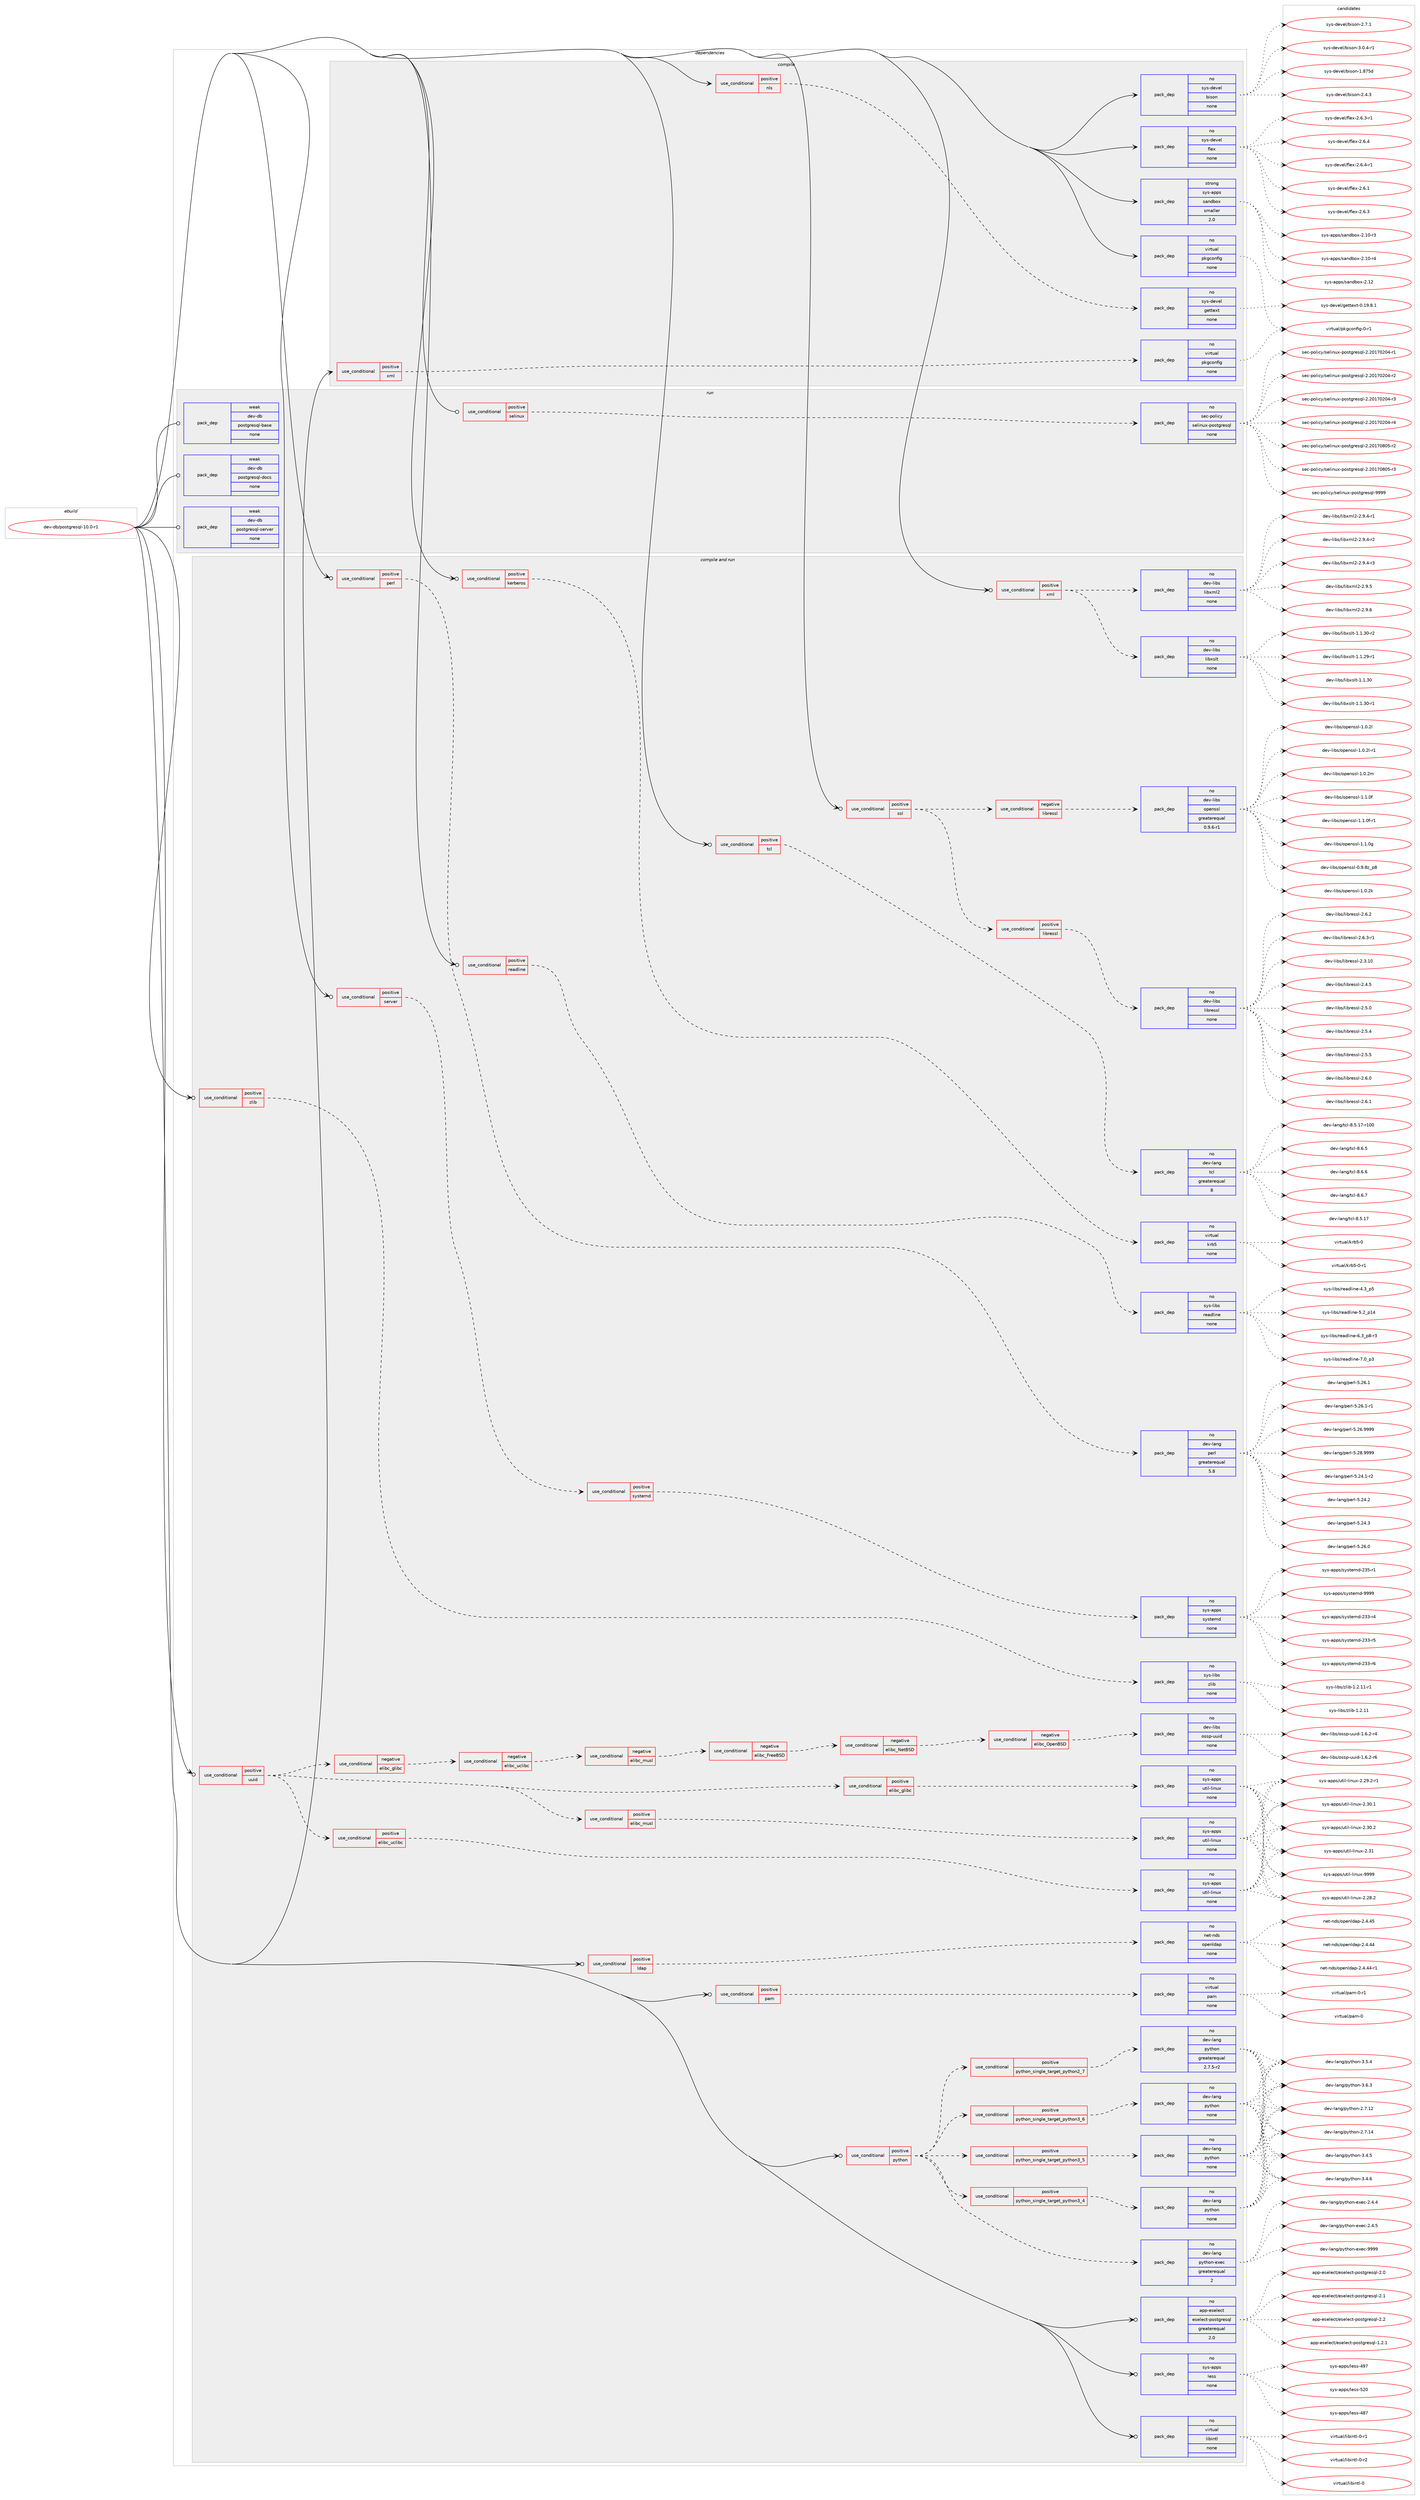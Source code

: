 digraph prolog {

# *************
# Graph options
# *************

newrank=true;
concentrate=true;
compound=true;
graph [rankdir=LR,fontname=Helvetica,fontsize=10,ranksep=1.5];#, ranksep=2.5, nodesep=0.2];
edge  [arrowhead=vee];
node  [fontname=Helvetica,fontsize=10];

# **********
# The ebuild
# **********

subgraph cluster_leftcol {
color=gray;
rank=same;
label=<<i>ebuild</i>>;
id [label="dev-db/postgresql-10.0-r1", color=red, width=4, href="../dev-db/postgresql-10.0-r1.svg"];
}

# ****************
# The dependencies
# ****************

subgraph cluster_midcol {
color=gray;
label=<<i>dependencies</i>>;
subgraph cluster_compile {
fillcolor="#eeeeee";
style=filled;
label=<<i>compile</i>>;
subgraph cond16609 {
dependency69097 [label=<<TABLE BORDER="0" CELLBORDER="1" CELLSPACING="0" CELLPADDING="4"><TR><TD ROWSPAN="3" CELLPADDING="10">use_conditional</TD></TR><TR><TD>positive</TD></TR><TR><TD>nls</TD></TR></TABLE>>, shape=none, color=red];
subgraph pack50943 {
dependency69098 [label=<<TABLE BORDER="0" CELLBORDER="1" CELLSPACING="0" CELLPADDING="4" WIDTH="220"><TR><TD ROWSPAN="6" CELLPADDING="30">pack_dep</TD></TR><TR><TD WIDTH="110">no</TD></TR><TR><TD>sys-devel</TD></TR><TR><TD>gettext</TD></TR><TR><TD>none</TD></TR><TR><TD></TD></TR></TABLE>>, shape=none, color=blue];
}
dependency69097:e -> dependency69098:w [weight=20,style="dashed",arrowhead="vee"];
}
id:e -> dependency69097:w [weight=20,style="solid",arrowhead="vee"];
subgraph cond16610 {
dependency69099 [label=<<TABLE BORDER="0" CELLBORDER="1" CELLSPACING="0" CELLPADDING="4"><TR><TD ROWSPAN="3" CELLPADDING="10">use_conditional</TD></TR><TR><TD>positive</TD></TR><TR><TD>xml</TD></TR></TABLE>>, shape=none, color=red];
subgraph pack50944 {
dependency69100 [label=<<TABLE BORDER="0" CELLBORDER="1" CELLSPACING="0" CELLPADDING="4" WIDTH="220"><TR><TD ROWSPAN="6" CELLPADDING="30">pack_dep</TD></TR><TR><TD WIDTH="110">no</TD></TR><TR><TD>virtual</TD></TR><TR><TD>pkgconfig</TD></TR><TR><TD>none</TD></TR><TR><TD></TD></TR></TABLE>>, shape=none, color=blue];
}
dependency69099:e -> dependency69100:w [weight=20,style="dashed",arrowhead="vee"];
}
id:e -> dependency69099:w [weight=20,style="solid",arrowhead="vee"];
subgraph pack50945 {
dependency69101 [label=<<TABLE BORDER="0" CELLBORDER="1" CELLSPACING="0" CELLPADDING="4" WIDTH="220"><TR><TD ROWSPAN="6" CELLPADDING="30">pack_dep</TD></TR><TR><TD WIDTH="110">no</TD></TR><TR><TD>sys-devel</TD></TR><TR><TD>bison</TD></TR><TR><TD>none</TD></TR><TR><TD></TD></TR></TABLE>>, shape=none, color=blue];
}
id:e -> dependency69101:w [weight=20,style="solid",arrowhead="vee"];
subgraph pack50946 {
dependency69102 [label=<<TABLE BORDER="0" CELLBORDER="1" CELLSPACING="0" CELLPADDING="4" WIDTH="220"><TR><TD ROWSPAN="6" CELLPADDING="30">pack_dep</TD></TR><TR><TD WIDTH="110">no</TD></TR><TR><TD>sys-devel</TD></TR><TR><TD>flex</TD></TR><TR><TD>none</TD></TR><TR><TD></TD></TR></TABLE>>, shape=none, color=blue];
}
id:e -> dependency69102:w [weight=20,style="solid",arrowhead="vee"];
subgraph pack50947 {
dependency69103 [label=<<TABLE BORDER="0" CELLBORDER="1" CELLSPACING="0" CELLPADDING="4" WIDTH="220"><TR><TD ROWSPAN="6" CELLPADDING="30">pack_dep</TD></TR><TR><TD WIDTH="110">no</TD></TR><TR><TD>virtual</TD></TR><TR><TD>pkgconfig</TD></TR><TR><TD>none</TD></TR><TR><TD></TD></TR></TABLE>>, shape=none, color=blue];
}
id:e -> dependency69103:w [weight=20,style="solid",arrowhead="vee"];
subgraph pack50948 {
dependency69104 [label=<<TABLE BORDER="0" CELLBORDER="1" CELLSPACING="0" CELLPADDING="4" WIDTH="220"><TR><TD ROWSPAN="6" CELLPADDING="30">pack_dep</TD></TR><TR><TD WIDTH="110">strong</TD></TR><TR><TD>sys-apps</TD></TR><TR><TD>sandbox</TD></TR><TR><TD>smaller</TD></TR><TR><TD>2.0</TD></TR></TABLE>>, shape=none, color=blue];
}
id:e -> dependency69104:w [weight=20,style="solid",arrowhead="vee"];
}
subgraph cluster_compileandrun {
fillcolor="#eeeeee";
style=filled;
label=<<i>compile and run</i>>;
subgraph cond16611 {
dependency69105 [label=<<TABLE BORDER="0" CELLBORDER="1" CELLSPACING="0" CELLPADDING="4"><TR><TD ROWSPAN="3" CELLPADDING="10">use_conditional</TD></TR><TR><TD>positive</TD></TR><TR><TD>kerberos</TD></TR></TABLE>>, shape=none, color=red];
subgraph pack50949 {
dependency69106 [label=<<TABLE BORDER="0" CELLBORDER="1" CELLSPACING="0" CELLPADDING="4" WIDTH="220"><TR><TD ROWSPAN="6" CELLPADDING="30">pack_dep</TD></TR><TR><TD WIDTH="110">no</TD></TR><TR><TD>virtual</TD></TR><TR><TD>krb5</TD></TR><TR><TD>none</TD></TR><TR><TD></TD></TR></TABLE>>, shape=none, color=blue];
}
dependency69105:e -> dependency69106:w [weight=20,style="dashed",arrowhead="vee"];
}
id:e -> dependency69105:w [weight=20,style="solid",arrowhead="odotvee"];
subgraph cond16612 {
dependency69107 [label=<<TABLE BORDER="0" CELLBORDER="1" CELLSPACING="0" CELLPADDING="4"><TR><TD ROWSPAN="3" CELLPADDING="10">use_conditional</TD></TR><TR><TD>positive</TD></TR><TR><TD>ldap</TD></TR></TABLE>>, shape=none, color=red];
subgraph pack50950 {
dependency69108 [label=<<TABLE BORDER="0" CELLBORDER="1" CELLSPACING="0" CELLPADDING="4" WIDTH="220"><TR><TD ROWSPAN="6" CELLPADDING="30">pack_dep</TD></TR><TR><TD WIDTH="110">no</TD></TR><TR><TD>net-nds</TD></TR><TR><TD>openldap</TD></TR><TR><TD>none</TD></TR><TR><TD></TD></TR></TABLE>>, shape=none, color=blue];
}
dependency69107:e -> dependency69108:w [weight=20,style="dashed",arrowhead="vee"];
}
id:e -> dependency69107:w [weight=20,style="solid",arrowhead="odotvee"];
subgraph cond16613 {
dependency69109 [label=<<TABLE BORDER="0" CELLBORDER="1" CELLSPACING="0" CELLPADDING="4"><TR><TD ROWSPAN="3" CELLPADDING="10">use_conditional</TD></TR><TR><TD>positive</TD></TR><TR><TD>pam</TD></TR></TABLE>>, shape=none, color=red];
subgraph pack50951 {
dependency69110 [label=<<TABLE BORDER="0" CELLBORDER="1" CELLSPACING="0" CELLPADDING="4" WIDTH="220"><TR><TD ROWSPAN="6" CELLPADDING="30">pack_dep</TD></TR><TR><TD WIDTH="110">no</TD></TR><TR><TD>virtual</TD></TR><TR><TD>pam</TD></TR><TR><TD>none</TD></TR><TR><TD></TD></TR></TABLE>>, shape=none, color=blue];
}
dependency69109:e -> dependency69110:w [weight=20,style="dashed",arrowhead="vee"];
}
id:e -> dependency69109:w [weight=20,style="solid",arrowhead="odotvee"];
subgraph cond16614 {
dependency69111 [label=<<TABLE BORDER="0" CELLBORDER="1" CELLSPACING="0" CELLPADDING="4"><TR><TD ROWSPAN="3" CELLPADDING="10">use_conditional</TD></TR><TR><TD>positive</TD></TR><TR><TD>perl</TD></TR></TABLE>>, shape=none, color=red];
subgraph pack50952 {
dependency69112 [label=<<TABLE BORDER="0" CELLBORDER="1" CELLSPACING="0" CELLPADDING="4" WIDTH="220"><TR><TD ROWSPAN="6" CELLPADDING="30">pack_dep</TD></TR><TR><TD WIDTH="110">no</TD></TR><TR><TD>dev-lang</TD></TR><TR><TD>perl</TD></TR><TR><TD>greaterequal</TD></TR><TR><TD>5.8</TD></TR></TABLE>>, shape=none, color=blue];
}
dependency69111:e -> dependency69112:w [weight=20,style="dashed",arrowhead="vee"];
}
id:e -> dependency69111:w [weight=20,style="solid",arrowhead="odotvee"];
subgraph cond16615 {
dependency69113 [label=<<TABLE BORDER="0" CELLBORDER="1" CELLSPACING="0" CELLPADDING="4"><TR><TD ROWSPAN="3" CELLPADDING="10">use_conditional</TD></TR><TR><TD>positive</TD></TR><TR><TD>python</TD></TR></TABLE>>, shape=none, color=red];
subgraph cond16616 {
dependency69114 [label=<<TABLE BORDER="0" CELLBORDER="1" CELLSPACING="0" CELLPADDING="4"><TR><TD ROWSPAN="3" CELLPADDING="10">use_conditional</TD></TR><TR><TD>positive</TD></TR><TR><TD>python_single_target_python2_7</TD></TR></TABLE>>, shape=none, color=red];
subgraph pack50953 {
dependency69115 [label=<<TABLE BORDER="0" CELLBORDER="1" CELLSPACING="0" CELLPADDING="4" WIDTH="220"><TR><TD ROWSPAN="6" CELLPADDING="30">pack_dep</TD></TR><TR><TD WIDTH="110">no</TD></TR><TR><TD>dev-lang</TD></TR><TR><TD>python</TD></TR><TR><TD>greaterequal</TD></TR><TR><TD>2.7.5-r2</TD></TR></TABLE>>, shape=none, color=blue];
}
dependency69114:e -> dependency69115:w [weight=20,style="dashed",arrowhead="vee"];
}
dependency69113:e -> dependency69114:w [weight=20,style="dashed",arrowhead="vee"];
subgraph cond16617 {
dependency69116 [label=<<TABLE BORDER="0" CELLBORDER="1" CELLSPACING="0" CELLPADDING="4"><TR><TD ROWSPAN="3" CELLPADDING="10">use_conditional</TD></TR><TR><TD>positive</TD></TR><TR><TD>python_single_target_python3_4</TD></TR></TABLE>>, shape=none, color=red];
subgraph pack50954 {
dependency69117 [label=<<TABLE BORDER="0" CELLBORDER="1" CELLSPACING="0" CELLPADDING="4" WIDTH="220"><TR><TD ROWSPAN="6" CELLPADDING="30">pack_dep</TD></TR><TR><TD WIDTH="110">no</TD></TR><TR><TD>dev-lang</TD></TR><TR><TD>python</TD></TR><TR><TD>none</TD></TR><TR><TD></TD></TR></TABLE>>, shape=none, color=blue];
}
dependency69116:e -> dependency69117:w [weight=20,style="dashed",arrowhead="vee"];
}
dependency69113:e -> dependency69116:w [weight=20,style="dashed",arrowhead="vee"];
subgraph cond16618 {
dependency69118 [label=<<TABLE BORDER="0" CELLBORDER="1" CELLSPACING="0" CELLPADDING="4"><TR><TD ROWSPAN="3" CELLPADDING="10">use_conditional</TD></TR><TR><TD>positive</TD></TR><TR><TD>python_single_target_python3_5</TD></TR></TABLE>>, shape=none, color=red];
subgraph pack50955 {
dependency69119 [label=<<TABLE BORDER="0" CELLBORDER="1" CELLSPACING="0" CELLPADDING="4" WIDTH="220"><TR><TD ROWSPAN="6" CELLPADDING="30">pack_dep</TD></TR><TR><TD WIDTH="110">no</TD></TR><TR><TD>dev-lang</TD></TR><TR><TD>python</TD></TR><TR><TD>none</TD></TR><TR><TD></TD></TR></TABLE>>, shape=none, color=blue];
}
dependency69118:e -> dependency69119:w [weight=20,style="dashed",arrowhead="vee"];
}
dependency69113:e -> dependency69118:w [weight=20,style="dashed",arrowhead="vee"];
subgraph cond16619 {
dependency69120 [label=<<TABLE BORDER="0" CELLBORDER="1" CELLSPACING="0" CELLPADDING="4"><TR><TD ROWSPAN="3" CELLPADDING="10">use_conditional</TD></TR><TR><TD>positive</TD></TR><TR><TD>python_single_target_python3_6</TD></TR></TABLE>>, shape=none, color=red];
subgraph pack50956 {
dependency69121 [label=<<TABLE BORDER="0" CELLBORDER="1" CELLSPACING="0" CELLPADDING="4" WIDTH="220"><TR><TD ROWSPAN="6" CELLPADDING="30">pack_dep</TD></TR><TR><TD WIDTH="110">no</TD></TR><TR><TD>dev-lang</TD></TR><TR><TD>python</TD></TR><TR><TD>none</TD></TR><TR><TD></TD></TR></TABLE>>, shape=none, color=blue];
}
dependency69120:e -> dependency69121:w [weight=20,style="dashed",arrowhead="vee"];
}
dependency69113:e -> dependency69120:w [weight=20,style="dashed",arrowhead="vee"];
subgraph pack50957 {
dependency69122 [label=<<TABLE BORDER="0" CELLBORDER="1" CELLSPACING="0" CELLPADDING="4" WIDTH="220"><TR><TD ROWSPAN="6" CELLPADDING="30">pack_dep</TD></TR><TR><TD WIDTH="110">no</TD></TR><TR><TD>dev-lang</TD></TR><TR><TD>python-exec</TD></TR><TR><TD>greaterequal</TD></TR><TR><TD>2</TD></TR></TABLE>>, shape=none, color=blue];
}
dependency69113:e -> dependency69122:w [weight=20,style="dashed",arrowhead="vee"];
}
id:e -> dependency69113:w [weight=20,style="solid",arrowhead="odotvee"];
subgraph cond16620 {
dependency69123 [label=<<TABLE BORDER="0" CELLBORDER="1" CELLSPACING="0" CELLPADDING="4"><TR><TD ROWSPAN="3" CELLPADDING="10">use_conditional</TD></TR><TR><TD>positive</TD></TR><TR><TD>readline</TD></TR></TABLE>>, shape=none, color=red];
subgraph pack50958 {
dependency69124 [label=<<TABLE BORDER="0" CELLBORDER="1" CELLSPACING="0" CELLPADDING="4" WIDTH="220"><TR><TD ROWSPAN="6" CELLPADDING="30">pack_dep</TD></TR><TR><TD WIDTH="110">no</TD></TR><TR><TD>sys-libs</TD></TR><TR><TD>readline</TD></TR><TR><TD>none</TD></TR><TR><TD></TD></TR></TABLE>>, shape=none, color=blue];
}
dependency69123:e -> dependency69124:w [weight=20,style="dashed",arrowhead="vee"];
}
id:e -> dependency69123:w [weight=20,style="solid",arrowhead="odotvee"];
subgraph cond16621 {
dependency69125 [label=<<TABLE BORDER="0" CELLBORDER="1" CELLSPACING="0" CELLPADDING="4"><TR><TD ROWSPAN="3" CELLPADDING="10">use_conditional</TD></TR><TR><TD>positive</TD></TR><TR><TD>server</TD></TR></TABLE>>, shape=none, color=red];
subgraph cond16622 {
dependency69126 [label=<<TABLE BORDER="0" CELLBORDER="1" CELLSPACING="0" CELLPADDING="4"><TR><TD ROWSPAN="3" CELLPADDING="10">use_conditional</TD></TR><TR><TD>positive</TD></TR><TR><TD>systemd</TD></TR></TABLE>>, shape=none, color=red];
subgraph pack50959 {
dependency69127 [label=<<TABLE BORDER="0" CELLBORDER="1" CELLSPACING="0" CELLPADDING="4" WIDTH="220"><TR><TD ROWSPAN="6" CELLPADDING="30">pack_dep</TD></TR><TR><TD WIDTH="110">no</TD></TR><TR><TD>sys-apps</TD></TR><TR><TD>systemd</TD></TR><TR><TD>none</TD></TR><TR><TD></TD></TR></TABLE>>, shape=none, color=blue];
}
dependency69126:e -> dependency69127:w [weight=20,style="dashed",arrowhead="vee"];
}
dependency69125:e -> dependency69126:w [weight=20,style="dashed",arrowhead="vee"];
}
id:e -> dependency69125:w [weight=20,style="solid",arrowhead="odotvee"];
subgraph cond16623 {
dependency69128 [label=<<TABLE BORDER="0" CELLBORDER="1" CELLSPACING="0" CELLPADDING="4"><TR><TD ROWSPAN="3" CELLPADDING="10">use_conditional</TD></TR><TR><TD>positive</TD></TR><TR><TD>ssl</TD></TR></TABLE>>, shape=none, color=red];
subgraph cond16624 {
dependency69129 [label=<<TABLE BORDER="0" CELLBORDER="1" CELLSPACING="0" CELLPADDING="4"><TR><TD ROWSPAN="3" CELLPADDING="10">use_conditional</TD></TR><TR><TD>negative</TD></TR><TR><TD>libressl</TD></TR></TABLE>>, shape=none, color=red];
subgraph pack50960 {
dependency69130 [label=<<TABLE BORDER="0" CELLBORDER="1" CELLSPACING="0" CELLPADDING="4" WIDTH="220"><TR><TD ROWSPAN="6" CELLPADDING="30">pack_dep</TD></TR><TR><TD WIDTH="110">no</TD></TR><TR><TD>dev-libs</TD></TR><TR><TD>openssl</TD></TR><TR><TD>greaterequal</TD></TR><TR><TD>0.9.6-r1</TD></TR></TABLE>>, shape=none, color=blue];
}
dependency69129:e -> dependency69130:w [weight=20,style="dashed",arrowhead="vee"];
}
dependency69128:e -> dependency69129:w [weight=20,style="dashed",arrowhead="vee"];
subgraph cond16625 {
dependency69131 [label=<<TABLE BORDER="0" CELLBORDER="1" CELLSPACING="0" CELLPADDING="4"><TR><TD ROWSPAN="3" CELLPADDING="10">use_conditional</TD></TR><TR><TD>positive</TD></TR><TR><TD>libressl</TD></TR></TABLE>>, shape=none, color=red];
subgraph pack50961 {
dependency69132 [label=<<TABLE BORDER="0" CELLBORDER="1" CELLSPACING="0" CELLPADDING="4" WIDTH="220"><TR><TD ROWSPAN="6" CELLPADDING="30">pack_dep</TD></TR><TR><TD WIDTH="110">no</TD></TR><TR><TD>dev-libs</TD></TR><TR><TD>libressl</TD></TR><TR><TD>none</TD></TR><TR><TD></TD></TR></TABLE>>, shape=none, color=blue];
}
dependency69131:e -> dependency69132:w [weight=20,style="dashed",arrowhead="vee"];
}
dependency69128:e -> dependency69131:w [weight=20,style="dashed",arrowhead="vee"];
}
id:e -> dependency69128:w [weight=20,style="solid",arrowhead="odotvee"];
subgraph cond16626 {
dependency69133 [label=<<TABLE BORDER="0" CELLBORDER="1" CELLSPACING="0" CELLPADDING="4"><TR><TD ROWSPAN="3" CELLPADDING="10">use_conditional</TD></TR><TR><TD>positive</TD></TR><TR><TD>tcl</TD></TR></TABLE>>, shape=none, color=red];
subgraph pack50962 {
dependency69134 [label=<<TABLE BORDER="0" CELLBORDER="1" CELLSPACING="0" CELLPADDING="4" WIDTH="220"><TR><TD ROWSPAN="6" CELLPADDING="30">pack_dep</TD></TR><TR><TD WIDTH="110">no</TD></TR><TR><TD>dev-lang</TD></TR><TR><TD>tcl</TD></TR><TR><TD>greaterequal</TD></TR><TR><TD>8</TD></TR></TABLE>>, shape=none, color=blue];
}
dependency69133:e -> dependency69134:w [weight=20,style="dashed",arrowhead="vee"];
}
id:e -> dependency69133:w [weight=20,style="solid",arrowhead="odotvee"];
subgraph cond16627 {
dependency69135 [label=<<TABLE BORDER="0" CELLBORDER="1" CELLSPACING="0" CELLPADDING="4"><TR><TD ROWSPAN="3" CELLPADDING="10">use_conditional</TD></TR><TR><TD>positive</TD></TR><TR><TD>uuid</TD></TR></TABLE>>, shape=none, color=red];
subgraph cond16628 {
dependency69136 [label=<<TABLE BORDER="0" CELLBORDER="1" CELLSPACING="0" CELLPADDING="4"><TR><TD ROWSPAN="3" CELLPADDING="10">use_conditional</TD></TR><TR><TD>positive</TD></TR><TR><TD>elibc_glibc</TD></TR></TABLE>>, shape=none, color=red];
subgraph pack50963 {
dependency69137 [label=<<TABLE BORDER="0" CELLBORDER="1" CELLSPACING="0" CELLPADDING="4" WIDTH="220"><TR><TD ROWSPAN="6" CELLPADDING="30">pack_dep</TD></TR><TR><TD WIDTH="110">no</TD></TR><TR><TD>sys-apps</TD></TR><TR><TD>util-linux</TD></TR><TR><TD>none</TD></TR><TR><TD></TD></TR></TABLE>>, shape=none, color=blue];
}
dependency69136:e -> dependency69137:w [weight=20,style="dashed",arrowhead="vee"];
}
dependency69135:e -> dependency69136:w [weight=20,style="dashed",arrowhead="vee"];
subgraph cond16629 {
dependency69138 [label=<<TABLE BORDER="0" CELLBORDER="1" CELLSPACING="0" CELLPADDING="4"><TR><TD ROWSPAN="3" CELLPADDING="10">use_conditional</TD></TR><TR><TD>positive</TD></TR><TR><TD>elibc_uclibc</TD></TR></TABLE>>, shape=none, color=red];
subgraph pack50964 {
dependency69139 [label=<<TABLE BORDER="0" CELLBORDER="1" CELLSPACING="0" CELLPADDING="4" WIDTH="220"><TR><TD ROWSPAN="6" CELLPADDING="30">pack_dep</TD></TR><TR><TD WIDTH="110">no</TD></TR><TR><TD>sys-apps</TD></TR><TR><TD>util-linux</TD></TR><TR><TD>none</TD></TR><TR><TD></TD></TR></TABLE>>, shape=none, color=blue];
}
dependency69138:e -> dependency69139:w [weight=20,style="dashed",arrowhead="vee"];
}
dependency69135:e -> dependency69138:w [weight=20,style="dashed",arrowhead="vee"];
subgraph cond16630 {
dependency69140 [label=<<TABLE BORDER="0" CELLBORDER="1" CELLSPACING="0" CELLPADDING="4"><TR><TD ROWSPAN="3" CELLPADDING="10">use_conditional</TD></TR><TR><TD>positive</TD></TR><TR><TD>elibc_musl</TD></TR></TABLE>>, shape=none, color=red];
subgraph pack50965 {
dependency69141 [label=<<TABLE BORDER="0" CELLBORDER="1" CELLSPACING="0" CELLPADDING="4" WIDTH="220"><TR><TD ROWSPAN="6" CELLPADDING="30">pack_dep</TD></TR><TR><TD WIDTH="110">no</TD></TR><TR><TD>sys-apps</TD></TR><TR><TD>util-linux</TD></TR><TR><TD>none</TD></TR><TR><TD></TD></TR></TABLE>>, shape=none, color=blue];
}
dependency69140:e -> dependency69141:w [weight=20,style="dashed",arrowhead="vee"];
}
dependency69135:e -> dependency69140:w [weight=20,style="dashed",arrowhead="vee"];
subgraph cond16631 {
dependency69142 [label=<<TABLE BORDER="0" CELLBORDER="1" CELLSPACING="0" CELLPADDING="4"><TR><TD ROWSPAN="3" CELLPADDING="10">use_conditional</TD></TR><TR><TD>negative</TD></TR><TR><TD>elibc_glibc</TD></TR></TABLE>>, shape=none, color=red];
subgraph cond16632 {
dependency69143 [label=<<TABLE BORDER="0" CELLBORDER="1" CELLSPACING="0" CELLPADDING="4"><TR><TD ROWSPAN="3" CELLPADDING="10">use_conditional</TD></TR><TR><TD>negative</TD></TR><TR><TD>elibc_uclibc</TD></TR></TABLE>>, shape=none, color=red];
subgraph cond16633 {
dependency69144 [label=<<TABLE BORDER="0" CELLBORDER="1" CELLSPACING="0" CELLPADDING="4"><TR><TD ROWSPAN="3" CELLPADDING="10">use_conditional</TD></TR><TR><TD>negative</TD></TR><TR><TD>elibc_musl</TD></TR></TABLE>>, shape=none, color=red];
subgraph cond16634 {
dependency69145 [label=<<TABLE BORDER="0" CELLBORDER="1" CELLSPACING="0" CELLPADDING="4"><TR><TD ROWSPAN="3" CELLPADDING="10">use_conditional</TD></TR><TR><TD>negative</TD></TR><TR><TD>elibc_FreeBSD</TD></TR></TABLE>>, shape=none, color=red];
subgraph cond16635 {
dependency69146 [label=<<TABLE BORDER="0" CELLBORDER="1" CELLSPACING="0" CELLPADDING="4"><TR><TD ROWSPAN="3" CELLPADDING="10">use_conditional</TD></TR><TR><TD>negative</TD></TR><TR><TD>elibc_NetBSD</TD></TR></TABLE>>, shape=none, color=red];
subgraph cond16636 {
dependency69147 [label=<<TABLE BORDER="0" CELLBORDER="1" CELLSPACING="0" CELLPADDING="4"><TR><TD ROWSPAN="3" CELLPADDING="10">use_conditional</TD></TR><TR><TD>negative</TD></TR><TR><TD>elibc_OpenBSD</TD></TR></TABLE>>, shape=none, color=red];
subgraph pack50966 {
dependency69148 [label=<<TABLE BORDER="0" CELLBORDER="1" CELLSPACING="0" CELLPADDING="4" WIDTH="220"><TR><TD ROWSPAN="6" CELLPADDING="30">pack_dep</TD></TR><TR><TD WIDTH="110">no</TD></TR><TR><TD>dev-libs</TD></TR><TR><TD>ossp-uuid</TD></TR><TR><TD>none</TD></TR><TR><TD></TD></TR></TABLE>>, shape=none, color=blue];
}
dependency69147:e -> dependency69148:w [weight=20,style="dashed",arrowhead="vee"];
}
dependency69146:e -> dependency69147:w [weight=20,style="dashed",arrowhead="vee"];
}
dependency69145:e -> dependency69146:w [weight=20,style="dashed",arrowhead="vee"];
}
dependency69144:e -> dependency69145:w [weight=20,style="dashed",arrowhead="vee"];
}
dependency69143:e -> dependency69144:w [weight=20,style="dashed",arrowhead="vee"];
}
dependency69142:e -> dependency69143:w [weight=20,style="dashed",arrowhead="vee"];
}
dependency69135:e -> dependency69142:w [weight=20,style="dashed",arrowhead="vee"];
}
id:e -> dependency69135:w [weight=20,style="solid",arrowhead="odotvee"];
subgraph cond16637 {
dependency69149 [label=<<TABLE BORDER="0" CELLBORDER="1" CELLSPACING="0" CELLPADDING="4"><TR><TD ROWSPAN="3" CELLPADDING="10">use_conditional</TD></TR><TR><TD>positive</TD></TR><TR><TD>xml</TD></TR></TABLE>>, shape=none, color=red];
subgraph pack50967 {
dependency69150 [label=<<TABLE BORDER="0" CELLBORDER="1" CELLSPACING="0" CELLPADDING="4" WIDTH="220"><TR><TD ROWSPAN="6" CELLPADDING="30">pack_dep</TD></TR><TR><TD WIDTH="110">no</TD></TR><TR><TD>dev-libs</TD></TR><TR><TD>libxml2</TD></TR><TR><TD>none</TD></TR><TR><TD></TD></TR></TABLE>>, shape=none, color=blue];
}
dependency69149:e -> dependency69150:w [weight=20,style="dashed",arrowhead="vee"];
subgraph pack50968 {
dependency69151 [label=<<TABLE BORDER="0" CELLBORDER="1" CELLSPACING="0" CELLPADDING="4" WIDTH="220"><TR><TD ROWSPAN="6" CELLPADDING="30">pack_dep</TD></TR><TR><TD WIDTH="110">no</TD></TR><TR><TD>dev-libs</TD></TR><TR><TD>libxslt</TD></TR><TR><TD>none</TD></TR><TR><TD></TD></TR></TABLE>>, shape=none, color=blue];
}
dependency69149:e -> dependency69151:w [weight=20,style="dashed",arrowhead="vee"];
}
id:e -> dependency69149:w [weight=20,style="solid",arrowhead="odotvee"];
subgraph cond16638 {
dependency69152 [label=<<TABLE BORDER="0" CELLBORDER="1" CELLSPACING="0" CELLPADDING="4"><TR><TD ROWSPAN="3" CELLPADDING="10">use_conditional</TD></TR><TR><TD>positive</TD></TR><TR><TD>zlib</TD></TR></TABLE>>, shape=none, color=red];
subgraph pack50969 {
dependency69153 [label=<<TABLE BORDER="0" CELLBORDER="1" CELLSPACING="0" CELLPADDING="4" WIDTH="220"><TR><TD ROWSPAN="6" CELLPADDING="30">pack_dep</TD></TR><TR><TD WIDTH="110">no</TD></TR><TR><TD>sys-libs</TD></TR><TR><TD>zlib</TD></TR><TR><TD>none</TD></TR><TR><TD></TD></TR></TABLE>>, shape=none, color=blue];
}
dependency69152:e -> dependency69153:w [weight=20,style="dashed",arrowhead="vee"];
}
id:e -> dependency69152:w [weight=20,style="solid",arrowhead="odotvee"];
subgraph pack50970 {
dependency69154 [label=<<TABLE BORDER="0" CELLBORDER="1" CELLSPACING="0" CELLPADDING="4" WIDTH="220"><TR><TD ROWSPAN="6" CELLPADDING="30">pack_dep</TD></TR><TR><TD WIDTH="110">no</TD></TR><TR><TD>app-eselect</TD></TR><TR><TD>eselect-postgresql</TD></TR><TR><TD>greaterequal</TD></TR><TR><TD>2.0</TD></TR></TABLE>>, shape=none, color=blue];
}
id:e -> dependency69154:w [weight=20,style="solid",arrowhead="odotvee"];
subgraph pack50971 {
dependency69155 [label=<<TABLE BORDER="0" CELLBORDER="1" CELLSPACING="0" CELLPADDING="4" WIDTH="220"><TR><TD ROWSPAN="6" CELLPADDING="30">pack_dep</TD></TR><TR><TD WIDTH="110">no</TD></TR><TR><TD>sys-apps</TD></TR><TR><TD>less</TD></TR><TR><TD>none</TD></TR><TR><TD></TD></TR></TABLE>>, shape=none, color=blue];
}
id:e -> dependency69155:w [weight=20,style="solid",arrowhead="odotvee"];
subgraph pack50972 {
dependency69156 [label=<<TABLE BORDER="0" CELLBORDER="1" CELLSPACING="0" CELLPADDING="4" WIDTH="220"><TR><TD ROWSPAN="6" CELLPADDING="30">pack_dep</TD></TR><TR><TD WIDTH="110">no</TD></TR><TR><TD>virtual</TD></TR><TR><TD>libintl</TD></TR><TR><TD>none</TD></TR><TR><TD></TD></TR></TABLE>>, shape=none, color=blue];
}
id:e -> dependency69156:w [weight=20,style="solid",arrowhead="odotvee"];
}
subgraph cluster_run {
fillcolor="#eeeeee";
style=filled;
label=<<i>run</i>>;
subgraph cond16639 {
dependency69157 [label=<<TABLE BORDER="0" CELLBORDER="1" CELLSPACING="0" CELLPADDING="4"><TR><TD ROWSPAN="3" CELLPADDING="10">use_conditional</TD></TR><TR><TD>positive</TD></TR><TR><TD>selinux</TD></TR></TABLE>>, shape=none, color=red];
subgraph pack50973 {
dependency69158 [label=<<TABLE BORDER="0" CELLBORDER="1" CELLSPACING="0" CELLPADDING="4" WIDTH="220"><TR><TD ROWSPAN="6" CELLPADDING="30">pack_dep</TD></TR><TR><TD WIDTH="110">no</TD></TR><TR><TD>sec-policy</TD></TR><TR><TD>selinux-postgresql</TD></TR><TR><TD>none</TD></TR><TR><TD></TD></TR></TABLE>>, shape=none, color=blue];
}
dependency69157:e -> dependency69158:w [weight=20,style="dashed",arrowhead="vee"];
}
id:e -> dependency69157:w [weight=20,style="solid",arrowhead="odot"];
subgraph pack50974 {
dependency69159 [label=<<TABLE BORDER="0" CELLBORDER="1" CELLSPACING="0" CELLPADDING="4" WIDTH="220"><TR><TD ROWSPAN="6" CELLPADDING="30">pack_dep</TD></TR><TR><TD WIDTH="110">weak</TD></TR><TR><TD>dev-db</TD></TR><TR><TD>postgresql-base</TD></TR><TR><TD>none</TD></TR><TR><TD></TD></TR></TABLE>>, shape=none, color=blue];
}
id:e -> dependency69159:w [weight=20,style="solid",arrowhead="odot"];
subgraph pack50975 {
dependency69160 [label=<<TABLE BORDER="0" CELLBORDER="1" CELLSPACING="0" CELLPADDING="4" WIDTH="220"><TR><TD ROWSPAN="6" CELLPADDING="30">pack_dep</TD></TR><TR><TD WIDTH="110">weak</TD></TR><TR><TD>dev-db</TD></TR><TR><TD>postgresql-docs</TD></TR><TR><TD>none</TD></TR><TR><TD></TD></TR></TABLE>>, shape=none, color=blue];
}
id:e -> dependency69160:w [weight=20,style="solid",arrowhead="odot"];
subgraph pack50976 {
dependency69161 [label=<<TABLE BORDER="0" CELLBORDER="1" CELLSPACING="0" CELLPADDING="4" WIDTH="220"><TR><TD ROWSPAN="6" CELLPADDING="30">pack_dep</TD></TR><TR><TD WIDTH="110">weak</TD></TR><TR><TD>dev-db</TD></TR><TR><TD>postgresql-server</TD></TR><TR><TD>none</TD></TR><TR><TD></TD></TR></TABLE>>, shape=none, color=blue];
}
id:e -> dependency69161:w [weight=20,style="solid",arrowhead="odot"];
}
}

# **************
# The candidates
# **************

subgraph cluster_choices {
rank=same;
color=gray;
label=<<i>candidates</i>>;

subgraph choice50943 {
color=black;
nodesep=1;
choice1151211154510010111810110847103101116116101120116454846495746564649 [label="sys-devel/gettext-0.19.8.1", color=red, width=4,href="../sys-devel/gettext-0.19.8.1.svg"];
dependency69098:e -> choice1151211154510010111810110847103101116116101120116454846495746564649:w [style=dotted,weight="100"];
}
subgraph choice50944 {
color=black;
nodesep=1;
choice11810511411611797108471121071039911111010210510345484511449 [label="virtual/pkgconfig-0-r1", color=red, width=4,href="../virtual/pkgconfig-0-r1.svg"];
dependency69100:e -> choice11810511411611797108471121071039911111010210510345484511449:w [style=dotted,weight="100"];
}
subgraph choice50945 {
color=black;
nodesep=1;
choice115121115451001011181011084798105115111110454946565553100 [label="sys-devel/bison-1.875d", color=red, width=4,href="../sys-devel/bison-1.875d.svg"];
choice115121115451001011181011084798105115111110455046524651 [label="sys-devel/bison-2.4.3", color=red, width=4,href="../sys-devel/bison-2.4.3.svg"];
choice115121115451001011181011084798105115111110455046554649 [label="sys-devel/bison-2.7.1", color=red, width=4,href="../sys-devel/bison-2.7.1.svg"];
choice1151211154510010111810110847981051151111104551464846524511449 [label="sys-devel/bison-3.0.4-r1", color=red, width=4,href="../sys-devel/bison-3.0.4-r1.svg"];
dependency69101:e -> choice115121115451001011181011084798105115111110454946565553100:w [style=dotted,weight="100"];
dependency69101:e -> choice115121115451001011181011084798105115111110455046524651:w [style=dotted,weight="100"];
dependency69101:e -> choice115121115451001011181011084798105115111110455046554649:w [style=dotted,weight="100"];
dependency69101:e -> choice1151211154510010111810110847981051151111104551464846524511449:w [style=dotted,weight="100"];
}
subgraph choice50946 {
color=black;
nodesep=1;
choice1151211154510010111810110847102108101120455046544649 [label="sys-devel/flex-2.6.1", color=red, width=4,href="../sys-devel/flex-2.6.1.svg"];
choice1151211154510010111810110847102108101120455046544651 [label="sys-devel/flex-2.6.3", color=red, width=4,href="../sys-devel/flex-2.6.3.svg"];
choice11512111545100101118101108471021081011204550465446514511449 [label="sys-devel/flex-2.6.3-r1", color=red, width=4,href="../sys-devel/flex-2.6.3-r1.svg"];
choice1151211154510010111810110847102108101120455046544652 [label="sys-devel/flex-2.6.4", color=red, width=4,href="../sys-devel/flex-2.6.4.svg"];
choice11512111545100101118101108471021081011204550465446524511449 [label="sys-devel/flex-2.6.4-r1", color=red, width=4,href="../sys-devel/flex-2.6.4-r1.svg"];
dependency69102:e -> choice1151211154510010111810110847102108101120455046544649:w [style=dotted,weight="100"];
dependency69102:e -> choice1151211154510010111810110847102108101120455046544651:w [style=dotted,weight="100"];
dependency69102:e -> choice11512111545100101118101108471021081011204550465446514511449:w [style=dotted,weight="100"];
dependency69102:e -> choice1151211154510010111810110847102108101120455046544652:w [style=dotted,weight="100"];
dependency69102:e -> choice11512111545100101118101108471021081011204550465446524511449:w [style=dotted,weight="100"];
}
subgraph choice50947 {
color=black;
nodesep=1;
choice11810511411611797108471121071039911111010210510345484511449 [label="virtual/pkgconfig-0-r1", color=red, width=4,href="../virtual/pkgconfig-0-r1.svg"];
dependency69103:e -> choice11810511411611797108471121071039911111010210510345484511449:w [style=dotted,weight="100"];
}
subgraph choice50948 {
color=black;
nodesep=1;
choice115121115459711211211547115971101009811112045504649484511451 [label="sys-apps/sandbox-2.10-r3", color=red, width=4,href="../sys-apps/sandbox-2.10-r3.svg"];
choice115121115459711211211547115971101009811112045504649484511452 [label="sys-apps/sandbox-2.10-r4", color=red, width=4,href="../sys-apps/sandbox-2.10-r4.svg"];
choice11512111545971121121154711597110100981111204550464950 [label="sys-apps/sandbox-2.12", color=red, width=4,href="../sys-apps/sandbox-2.12.svg"];
dependency69104:e -> choice115121115459711211211547115971101009811112045504649484511451:w [style=dotted,weight="100"];
dependency69104:e -> choice115121115459711211211547115971101009811112045504649484511452:w [style=dotted,weight="100"];
dependency69104:e -> choice11512111545971121121154711597110100981111204550464950:w [style=dotted,weight="100"];
}
subgraph choice50949 {
color=black;
nodesep=1;
choice118105114116117971084710711498534548 [label="virtual/krb5-0", color=red, width=4,href="../virtual/krb5-0.svg"];
choice1181051141161179710847107114985345484511449 [label="virtual/krb5-0-r1", color=red, width=4,href="../virtual/krb5-0-r1.svg"];
dependency69106:e -> choice118105114116117971084710711498534548:w [style=dotted,weight="100"];
dependency69106:e -> choice1181051141161179710847107114985345484511449:w [style=dotted,weight="100"];
}
subgraph choice50950 {
color=black;
nodesep=1;
choice11010111645110100115471111121011101081009711245504652465252 [label="net-nds/openldap-2.4.44", color=red, width=4,href="../net-nds/openldap-2.4.44.svg"];
choice110101116451101001154711111210111010810097112455046524652524511449 [label="net-nds/openldap-2.4.44-r1", color=red, width=4,href="../net-nds/openldap-2.4.44-r1.svg"];
choice11010111645110100115471111121011101081009711245504652465253 [label="net-nds/openldap-2.4.45", color=red, width=4,href="../net-nds/openldap-2.4.45.svg"];
dependency69108:e -> choice11010111645110100115471111121011101081009711245504652465252:w [style=dotted,weight="100"];
dependency69108:e -> choice110101116451101001154711111210111010810097112455046524652524511449:w [style=dotted,weight="100"];
dependency69108:e -> choice11010111645110100115471111121011101081009711245504652465253:w [style=dotted,weight="100"];
}
subgraph choice50951 {
color=black;
nodesep=1;
choice1181051141161179710847112971094548 [label="virtual/pam-0", color=red, width=4,href="../virtual/pam-0.svg"];
choice11810511411611797108471129710945484511449 [label="virtual/pam-0-r1", color=red, width=4,href="../virtual/pam-0-r1.svg"];
dependency69110:e -> choice1181051141161179710847112971094548:w [style=dotted,weight="100"];
dependency69110:e -> choice11810511411611797108471129710945484511449:w [style=dotted,weight="100"];
}
subgraph choice50952 {
color=black;
nodesep=1;
choice100101118451089711010347112101114108455346505246494511450 [label="dev-lang/perl-5.24.1-r2", color=red, width=4,href="../dev-lang/perl-5.24.1-r2.svg"];
choice10010111845108971101034711210111410845534650524650 [label="dev-lang/perl-5.24.2", color=red, width=4,href="../dev-lang/perl-5.24.2.svg"];
choice10010111845108971101034711210111410845534650524651 [label="dev-lang/perl-5.24.3", color=red, width=4,href="../dev-lang/perl-5.24.3.svg"];
choice10010111845108971101034711210111410845534650544648 [label="dev-lang/perl-5.26.0", color=red, width=4,href="../dev-lang/perl-5.26.0.svg"];
choice10010111845108971101034711210111410845534650544649 [label="dev-lang/perl-5.26.1", color=red, width=4,href="../dev-lang/perl-5.26.1.svg"];
choice100101118451089711010347112101114108455346505446494511449 [label="dev-lang/perl-5.26.1-r1", color=red, width=4,href="../dev-lang/perl-5.26.1-r1.svg"];
choice10010111845108971101034711210111410845534650544657575757 [label="dev-lang/perl-5.26.9999", color=red, width=4,href="../dev-lang/perl-5.26.9999.svg"];
choice10010111845108971101034711210111410845534650564657575757 [label="dev-lang/perl-5.28.9999", color=red, width=4,href="../dev-lang/perl-5.28.9999.svg"];
dependency69112:e -> choice100101118451089711010347112101114108455346505246494511450:w [style=dotted,weight="100"];
dependency69112:e -> choice10010111845108971101034711210111410845534650524650:w [style=dotted,weight="100"];
dependency69112:e -> choice10010111845108971101034711210111410845534650524651:w [style=dotted,weight="100"];
dependency69112:e -> choice10010111845108971101034711210111410845534650544648:w [style=dotted,weight="100"];
dependency69112:e -> choice10010111845108971101034711210111410845534650544649:w [style=dotted,weight="100"];
dependency69112:e -> choice100101118451089711010347112101114108455346505446494511449:w [style=dotted,weight="100"];
dependency69112:e -> choice10010111845108971101034711210111410845534650544657575757:w [style=dotted,weight="100"];
dependency69112:e -> choice10010111845108971101034711210111410845534650564657575757:w [style=dotted,weight="100"];
}
subgraph choice50953 {
color=black;
nodesep=1;
choice10010111845108971101034711212111610411111045504655464950 [label="dev-lang/python-2.7.12", color=red, width=4,href="../dev-lang/python-2.7.12.svg"];
choice10010111845108971101034711212111610411111045504655464952 [label="dev-lang/python-2.7.14", color=red, width=4,href="../dev-lang/python-2.7.14.svg"];
choice100101118451089711010347112121116104111110455146524653 [label="dev-lang/python-3.4.5", color=red, width=4,href="../dev-lang/python-3.4.5.svg"];
choice100101118451089711010347112121116104111110455146524654 [label="dev-lang/python-3.4.6", color=red, width=4,href="../dev-lang/python-3.4.6.svg"];
choice100101118451089711010347112121116104111110455146534652 [label="dev-lang/python-3.5.4", color=red, width=4,href="../dev-lang/python-3.5.4.svg"];
choice100101118451089711010347112121116104111110455146544651 [label="dev-lang/python-3.6.3", color=red, width=4,href="../dev-lang/python-3.6.3.svg"];
dependency69115:e -> choice10010111845108971101034711212111610411111045504655464950:w [style=dotted,weight="100"];
dependency69115:e -> choice10010111845108971101034711212111610411111045504655464952:w [style=dotted,weight="100"];
dependency69115:e -> choice100101118451089711010347112121116104111110455146524653:w [style=dotted,weight="100"];
dependency69115:e -> choice100101118451089711010347112121116104111110455146524654:w [style=dotted,weight="100"];
dependency69115:e -> choice100101118451089711010347112121116104111110455146534652:w [style=dotted,weight="100"];
dependency69115:e -> choice100101118451089711010347112121116104111110455146544651:w [style=dotted,weight="100"];
}
subgraph choice50954 {
color=black;
nodesep=1;
choice10010111845108971101034711212111610411111045504655464950 [label="dev-lang/python-2.7.12", color=red, width=4,href="../dev-lang/python-2.7.12.svg"];
choice10010111845108971101034711212111610411111045504655464952 [label="dev-lang/python-2.7.14", color=red, width=4,href="../dev-lang/python-2.7.14.svg"];
choice100101118451089711010347112121116104111110455146524653 [label="dev-lang/python-3.4.5", color=red, width=4,href="../dev-lang/python-3.4.5.svg"];
choice100101118451089711010347112121116104111110455146524654 [label="dev-lang/python-3.4.6", color=red, width=4,href="../dev-lang/python-3.4.6.svg"];
choice100101118451089711010347112121116104111110455146534652 [label="dev-lang/python-3.5.4", color=red, width=4,href="../dev-lang/python-3.5.4.svg"];
choice100101118451089711010347112121116104111110455146544651 [label="dev-lang/python-3.6.3", color=red, width=4,href="../dev-lang/python-3.6.3.svg"];
dependency69117:e -> choice10010111845108971101034711212111610411111045504655464950:w [style=dotted,weight="100"];
dependency69117:e -> choice10010111845108971101034711212111610411111045504655464952:w [style=dotted,weight="100"];
dependency69117:e -> choice100101118451089711010347112121116104111110455146524653:w [style=dotted,weight="100"];
dependency69117:e -> choice100101118451089711010347112121116104111110455146524654:w [style=dotted,weight="100"];
dependency69117:e -> choice100101118451089711010347112121116104111110455146534652:w [style=dotted,weight="100"];
dependency69117:e -> choice100101118451089711010347112121116104111110455146544651:w [style=dotted,weight="100"];
}
subgraph choice50955 {
color=black;
nodesep=1;
choice10010111845108971101034711212111610411111045504655464950 [label="dev-lang/python-2.7.12", color=red, width=4,href="../dev-lang/python-2.7.12.svg"];
choice10010111845108971101034711212111610411111045504655464952 [label="dev-lang/python-2.7.14", color=red, width=4,href="../dev-lang/python-2.7.14.svg"];
choice100101118451089711010347112121116104111110455146524653 [label="dev-lang/python-3.4.5", color=red, width=4,href="../dev-lang/python-3.4.5.svg"];
choice100101118451089711010347112121116104111110455146524654 [label="dev-lang/python-3.4.6", color=red, width=4,href="../dev-lang/python-3.4.6.svg"];
choice100101118451089711010347112121116104111110455146534652 [label="dev-lang/python-3.5.4", color=red, width=4,href="../dev-lang/python-3.5.4.svg"];
choice100101118451089711010347112121116104111110455146544651 [label="dev-lang/python-3.6.3", color=red, width=4,href="../dev-lang/python-3.6.3.svg"];
dependency69119:e -> choice10010111845108971101034711212111610411111045504655464950:w [style=dotted,weight="100"];
dependency69119:e -> choice10010111845108971101034711212111610411111045504655464952:w [style=dotted,weight="100"];
dependency69119:e -> choice100101118451089711010347112121116104111110455146524653:w [style=dotted,weight="100"];
dependency69119:e -> choice100101118451089711010347112121116104111110455146524654:w [style=dotted,weight="100"];
dependency69119:e -> choice100101118451089711010347112121116104111110455146534652:w [style=dotted,weight="100"];
dependency69119:e -> choice100101118451089711010347112121116104111110455146544651:w [style=dotted,weight="100"];
}
subgraph choice50956 {
color=black;
nodesep=1;
choice10010111845108971101034711212111610411111045504655464950 [label="dev-lang/python-2.7.12", color=red, width=4,href="../dev-lang/python-2.7.12.svg"];
choice10010111845108971101034711212111610411111045504655464952 [label="dev-lang/python-2.7.14", color=red, width=4,href="../dev-lang/python-2.7.14.svg"];
choice100101118451089711010347112121116104111110455146524653 [label="dev-lang/python-3.4.5", color=red, width=4,href="../dev-lang/python-3.4.5.svg"];
choice100101118451089711010347112121116104111110455146524654 [label="dev-lang/python-3.4.6", color=red, width=4,href="../dev-lang/python-3.4.6.svg"];
choice100101118451089711010347112121116104111110455146534652 [label="dev-lang/python-3.5.4", color=red, width=4,href="../dev-lang/python-3.5.4.svg"];
choice100101118451089711010347112121116104111110455146544651 [label="dev-lang/python-3.6.3", color=red, width=4,href="../dev-lang/python-3.6.3.svg"];
dependency69121:e -> choice10010111845108971101034711212111610411111045504655464950:w [style=dotted,weight="100"];
dependency69121:e -> choice10010111845108971101034711212111610411111045504655464952:w [style=dotted,weight="100"];
dependency69121:e -> choice100101118451089711010347112121116104111110455146524653:w [style=dotted,weight="100"];
dependency69121:e -> choice100101118451089711010347112121116104111110455146524654:w [style=dotted,weight="100"];
dependency69121:e -> choice100101118451089711010347112121116104111110455146534652:w [style=dotted,weight="100"];
dependency69121:e -> choice100101118451089711010347112121116104111110455146544651:w [style=dotted,weight="100"];
}
subgraph choice50957 {
color=black;
nodesep=1;
choice1001011184510897110103471121211161041111104510112010199455046524652 [label="dev-lang/python-exec-2.4.4", color=red, width=4,href="../dev-lang/python-exec-2.4.4.svg"];
choice1001011184510897110103471121211161041111104510112010199455046524653 [label="dev-lang/python-exec-2.4.5", color=red, width=4,href="../dev-lang/python-exec-2.4.5.svg"];
choice10010111845108971101034711212111610411111045101120101994557575757 [label="dev-lang/python-exec-9999", color=red, width=4,href="../dev-lang/python-exec-9999.svg"];
dependency69122:e -> choice1001011184510897110103471121211161041111104510112010199455046524652:w [style=dotted,weight="100"];
dependency69122:e -> choice1001011184510897110103471121211161041111104510112010199455046524653:w [style=dotted,weight="100"];
dependency69122:e -> choice10010111845108971101034711212111610411111045101120101994557575757:w [style=dotted,weight="100"];
}
subgraph choice50958 {
color=black;
nodesep=1;
choice11512111545108105981154711410197100108105110101455246519511253 [label="sys-libs/readline-4.3_p5", color=red, width=4,href="../sys-libs/readline-4.3_p5.svg"];
choice1151211154510810598115471141019710010810511010145534650951124952 [label="sys-libs/readline-5.2_p14", color=red, width=4,href="../sys-libs/readline-5.2_p14.svg"];
choice115121115451081059811547114101971001081051101014554465195112564511451 [label="sys-libs/readline-6.3_p8-r3", color=red, width=4,href="../sys-libs/readline-6.3_p8-r3.svg"];
choice11512111545108105981154711410197100108105110101455546489511251 [label="sys-libs/readline-7.0_p3", color=red, width=4,href="../sys-libs/readline-7.0_p3.svg"];
dependency69124:e -> choice11512111545108105981154711410197100108105110101455246519511253:w [style=dotted,weight="100"];
dependency69124:e -> choice1151211154510810598115471141019710010810511010145534650951124952:w [style=dotted,weight="100"];
dependency69124:e -> choice115121115451081059811547114101971001081051101014554465195112564511451:w [style=dotted,weight="100"];
dependency69124:e -> choice11512111545108105981154711410197100108105110101455546489511251:w [style=dotted,weight="100"];
}
subgraph choice50959 {
color=black;
nodesep=1;
choice115121115459711211211547115121115116101109100455051514511452 [label="sys-apps/systemd-233-r4", color=red, width=4,href="../sys-apps/systemd-233-r4.svg"];
choice115121115459711211211547115121115116101109100455051514511453 [label="sys-apps/systemd-233-r5", color=red, width=4,href="../sys-apps/systemd-233-r5.svg"];
choice115121115459711211211547115121115116101109100455051514511454 [label="sys-apps/systemd-233-r6", color=red, width=4,href="../sys-apps/systemd-233-r6.svg"];
choice115121115459711211211547115121115116101109100455051534511449 [label="sys-apps/systemd-235-r1", color=red, width=4,href="../sys-apps/systemd-235-r1.svg"];
choice1151211154597112112115471151211151161011091004557575757 [label="sys-apps/systemd-9999", color=red, width=4,href="../sys-apps/systemd-9999.svg"];
dependency69127:e -> choice115121115459711211211547115121115116101109100455051514511452:w [style=dotted,weight="100"];
dependency69127:e -> choice115121115459711211211547115121115116101109100455051514511453:w [style=dotted,weight="100"];
dependency69127:e -> choice115121115459711211211547115121115116101109100455051514511454:w [style=dotted,weight="100"];
dependency69127:e -> choice115121115459711211211547115121115116101109100455051534511449:w [style=dotted,weight="100"];
dependency69127:e -> choice1151211154597112112115471151211151161011091004557575757:w [style=dotted,weight="100"];
}
subgraph choice50960 {
color=black;
nodesep=1;
choice1001011184510810598115471111121011101151151084548465746561229511256 [label="dev-libs/openssl-0.9.8z_p8", color=red, width=4,href="../dev-libs/openssl-0.9.8z_p8.svg"];
choice100101118451081059811547111112101110115115108454946484650107 [label="dev-libs/openssl-1.0.2k", color=red, width=4,href="../dev-libs/openssl-1.0.2k.svg"];
choice100101118451081059811547111112101110115115108454946484650108 [label="dev-libs/openssl-1.0.2l", color=red, width=4,href="../dev-libs/openssl-1.0.2l.svg"];
choice1001011184510810598115471111121011101151151084549464846501084511449 [label="dev-libs/openssl-1.0.2l-r1", color=red, width=4,href="../dev-libs/openssl-1.0.2l-r1.svg"];
choice100101118451081059811547111112101110115115108454946484650109 [label="dev-libs/openssl-1.0.2m", color=red, width=4,href="../dev-libs/openssl-1.0.2m.svg"];
choice100101118451081059811547111112101110115115108454946494648102 [label="dev-libs/openssl-1.1.0f", color=red, width=4,href="../dev-libs/openssl-1.1.0f.svg"];
choice1001011184510810598115471111121011101151151084549464946481024511449 [label="dev-libs/openssl-1.1.0f-r1", color=red, width=4,href="../dev-libs/openssl-1.1.0f-r1.svg"];
choice100101118451081059811547111112101110115115108454946494648103 [label="dev-libs/openssl-1.1.0g", color=red, width=4,href="../dev-libs/openssl-1.1.0g.svg"];
dependency69130:e -> choice1001011184510810598115471111121011101151151084548465746561229511256:w [style=dotted,weight="100"];
dependency69130:e -> choice100101118451081059811547111112101110115115108454946484650107:w [style=dotted,weight="100"];
dependency69130:e -> choice100101118451081059811547111112101110115115108454946484650108:w [style=dotted,weight="100"];
dependency69130:e -> choice1001011184510810598115471111121011101151151084549464846501084511449:w [style=dotted,weight="100"];
dependency69130:e -> choice100101118451081059811547111112101110115115108454946484650109:w [style=dotted,weight="100"];
dependency69130:e -> choice100101118451081059811547111112101110115115108454946494648102:w [style=dotted,weight="100"];
dependency69130:e -> choice1001011184510810598115471111121011101151151084549464946481024511449:w [style=dotted,weight="100"];
dependency69130:e -> choice100101118451081059811547111112101110115115108454946494648103:w [style=dotted,weight="100"];
}
subgraph choice50961 {
color=black;
nodesep=1;
choice1001011184510810598115471081059811410111511510845504651464948 [label="dev-libs/libressl-2.3.10", color=red, width=4,href="../dev-libs/libressl-2.3.10.svg"];
choice10010111845108105981154710810598114101115115108455046524653 [label="dev-libs/libressl-2.4.5", color=red, width=4,href="../dev-libs/libressl-2.4.5.svg"];
choice10010111845108105981154710810598114101115115108455046534648 [label="dev-libs/libressl-2.5.0", color=red, width=4,href="../dev-libs/libressl-2.5.0.svg"];
choice10010111845108105981154710810598114101115115108455046534652 [label="dev-libs/libressl-2.5.4", color=red, width=4,href="../dev-libs/libressl-2.5.4.svg"];
choice10010111845108105981154710810598114101115115108455046534653 [label="dev-libs/libressl-2.5.5", color=red, width=4,href="../dev-libs/libressl-2.5.5.svg"];
choice10010111845108105981154710810598114101115115108455046544648 [label="dev-libs/libressl-2.6.0", color=red, width=4,href="../dev-libs/libressl-2.6.0.svg"];
choice10010111845108105981154710810598114101115115108455046544649 [label="dev-libs/libressl-2.6.1", color=red, width=4,href="../dev-libs/libressl-2.6.1.svg"];
choice10010111845108105981154710810598114101115115108455046544650 [label="dev-libs/libressl-2.6.2", color=red, width=4,href="../dev-libs/libressl-2.6.2.svg"];
choice100101118451081059811547108105981141011151151084550465446514511449 [label="dev-libs/libressl-2.6.3-r1", color=red, width=4,href="../dev-libs/libressl-2.6.3-r1.svg"];
dependency69132:e -> choice1001011184510810598115471081059811410111511510845504651464948:w [style=dotted,weight="100"];
dependency69132:e -> choice10010111845108105981154710810598114101115115108455046524653:w [style=dotted,weight="100"];
dependency69132:e -> choice10010111845108105981154710810598114101115115108455046534648:w [style=dotted,weight="100"];
dependency69132:e -> choice10010111845108105981154710810598114101115115108455046534652:w [style=dotted,weight="100"];
dependency69132:e -> choice10010111845108105981154710810598114101115115108455046534653:w [style=dotted,weight="100"];
dependency69132:e -> choice10010111845108105981154710810598114101115115108455046544648:w [style=dotted,weight="100"];
dependency69132:e -> choice10010111845108105981154710810598114101115115108455046544649:w [style=dotted,weight="100"];
dependency69132:e -> choice10010111845108105981154710810598114101115115108455046544650:w [style=dotted,weight="100"];
dependency69132:e -> choice100101118451081059811547108105981141011151151084550465446514511449:w [style=dotted,weight="100"];
}
subgraph choice50962 {
color=black;
nodesep=1;
choice1001011184510897110103471169910845564653464955 [label="dev-lang/tcl-8.5.17", color=red, width=4,href="../dev-lang/tcl-8.5.17.svg"];
choice100101118451089711010347116991084556465346495545114494848 [label="dev-lang/tcl-8.5.17-r100", color=red, width=4,href="../dev-lang/tcl-8.5.17-r100.svg"];
choice10010111845108971101034711699108455646544653 [label="dev-lang/tcl-8.6.5", color=red, width=4,href="../dev-lang/tcl-8.6.5.svg"];
choice10010111845108971101034711699108455646544654 [label="dev-lang/tcl-8.6.6", color=red, width=4,href="../dev-lang/tcl-8.6.6.svg"];
choice10010111845108971101034711699108455646544655 [label="dev-lang/tcl-8.6.7", color=red, width=4,href="../dev-lang/tcl-8.6.7.svg"];
dependency69134:e -> choice1001011184510897110103471169910845564653464955:w [style=dotted,weight="100"];
dependency69134:e -> choice100101118451089711010347116991084556465346495545114494848:w [style=dotted,weight="100"];
dependency69134:e -> choice10010111845108971101034711699108455646544653:w [style=dotted,weight="100"];
dependency69134:e -> choice10010111845108971101034711699108455646544654:w [style=dotted,weight="100"];
dependency69134:e -> choice10010111845108971101034711699108455646544655:w [style=dotted,weight="100"];
}
subgraph choice50963 {
color=black;
nodesep=1;
choice1151211154597112112115471171161051084510810511011712045504650564650 [label="sys-apps/util-linux-2.28.2", color=red, width=4,href="../sys-apps/util-linux-2.28.2.svg"];
choice11512111545971121121154711711610510845108105110117120455046505746504511449 [label="sys-apps/util-linux-2.29.2-r1", color=red, width=4,href="../sys-apps/util-linux-2.29.2-r1.svg"];
choice1151211154597112112115471171161051084510810511011712045504651484649 [label="sys-apps/util-linux-2.30.1", color=red, width=4,href="../sys-apps/util-linux-2.30.1.svg"];
choice1151211154597112112115471171161051084510810511011712045504651484650 [label="sys-apps/util-linux-2.30.2", color=red, width=4,href="../sys-apps/util-linux-2.30.2.svg"];
choice115121115459711211211547117116105108451081051101171204550465149 [label="sys-apps/util-linux-2.31", color=red, width=4,href="../sys-apps/util-linux-2.31.svg"];
choice115121115459711211211547117116105108451081051101171204557575757 [label="sys-apps/util-linux-9999", color=red, width=4,href="../sys-apps/util-linux-9999.svg"];
dependency69137:e -> choice1151211154597112112115471171161051084510810511011712045504650564650:w [style=dotted,weight="100"];
dependency69137:e -> choice11512111545971121121154711711610510845108105110117120455046505746504511449:w [style=dotted,weight="100"];
dependency69137:e -> choice1151211154597112112115471171161051084510810511011712045504651484649:w [style=dotted,weight="100"];
dependency69137:e -> choice1151211154597112112115471171161051084510810511011712045504651484650:w [style=dotted,weight="100"];
dependency69137:e -> choice115121115459711211211547117116105108451081051101171204550465149:w [style=dotted,weight="100"];
dependency69137:e -> choice115121115459711211211547117116105108451081051101171204557575757:w [style=dotted,weight="100"];
}
subgraph choice50964 {
color=black;
nodesep=1;
choice1151211154597112112115471171161051084510810511011712045504650564650 [label="sys-apps/util-linux-2.28.2", color=red, width=4,href="../sys-apps/util-linux-2.28.2.svg"];
choice11512111545971121121154711711610510845108105110117120455046505746504511449 [label="sys-apps/util-linux-2.29.2-r1", color=red, width=4,href="../sys-apps/util-linux-2.29.2-r1.svg"];
choice1151211154597112112115471171161051084510810511011712045504651484649 [label="sys-apps/util-linux-2.30.1", color=red, width=4,href="../sys-apps/util-linux-2.30.1.svg"];
choice1151211154597112112115471171161051084510810511011712045504651484650 [label="sys-apps/util-linux-2.30.2", color=red, width=4,href="../sys-apps/util-linux-2.30.2.svg"];
choice115121115459711211211547117116105108451081051101171204550465149 [label="sys-apps/util-linux-2.31", color=red, width=4,href="../sys-apps/util-linux-2.31.svg"];
choice115121115459711211211547117116105108451081051101171204557575757 [label="sys-apps/util-linux-9999", color=red, width=4,href="../sys-apps/util-linux-9999.svg"];
dependency69139:e -> choice1151211154597112112115471171161051084510810511011712045504650564650:w [style=dotted,weight="100"];
dependency69139:e -> choice11512111545971121121154711711610510845108105110117120455046505746504511449:w [style=dotted,weight="100"];
dependency69139:e -> choice1151211154597112112115471171161051084510810511011712045504651484649:w [style=dotted,weight="100"];
dependency69139:e -> choice1151211154597112112115471171161051084510810511011712045504651484650:w [style=dotted,weight="100"];
dependency69139:e -> choice115121115459711211211547117116105108451081051101171204550465149:w [style=dotted,weight="100"];
dependency69139:e -> choice115121115459711211211547117116105108451081051101171204557575757:w [style=dotted,weight="100"];
}
subgraph choice50965 {
color=black;
nodesep=1;
choice1151211154597112112115471171161051084510810511011712045504650564650 [label="sys-apps/util-linux-2.28.2", color=red, width=4,href="../sys-apps/util-linux-2.28.2.svg"];
choice11512111545971121121154711711610510845108105110117120455046505746504511449 [label="sys-apps/util-linux-2.29.2-r1", color=red, width=4,href="../sys-apps/util-linux-2.29.2-r1.svg"];
choice1151211154597112112115471171161051084510810511011712045504651484649 [label="sys-apps/util-linux-2.30.1", color=red, width=4,href="../sys-apps/util-linux-2.30.1.svg"];
choice1151211154597112112115471171161051084510810511011712045504651484650 [label="sys-apps/util-linux-2.30.2", color=red, width=4,href="../sys-apps/util-linux-2.30.2.svg"];
choice115121115459711211211547117116105108451081051101171204550465149 [label="sys-apps/util-linux-2.31", color=red, width=4,href="../sys-apps/util-linux-2.31.svg"];
choice115121115459711211211547117116105108451081051101171204557575757 [label="sys-apps/util-linux-9999", color=red, width=4,href="../sys-apps/util-linux-9999.svg"];
dependency69141:e -> choice1151211154597112112115471171161051084510810511011712045504650564650:w [style=dotted,weight="100"];
dependency69141:e -> choice11512111545971121121154711711610510845108105110117120455046505746504511449:w [style=dotted,weight="100"];
dependency69141:e -> choice1151211154597112112115471171161051084510810511011712045504651484649:w [style=dotted,weight="100"];
dependency69141:e -> choice1151211154597112112115471171161051084510810511011712045504651484650:w [style=dotted,weight="100"];
dependency69141:e -> choice115121115459711211211547117116105108451081051101171204550465149:w [style=dotted,weight="100"];
dependency69141:e -> choice115121115459711211211547117116105108451081051101171204557575757:w [style=dotted,weight="100"];
}
subgraph choice50966 {
color=black;
nodesep=1;
choice100101118451081059811547111115115112451171171051004549465446504511452 [label="dev-libs/ossp-uuid-1.6.2-r4", color=red, width=4,href="../dev-libs/ossp-uuid-1.6.2-r4.svg"];
choice100101118451081059811547111115115112451171171051004549465446504511454 [label="dev-libs/ossp-uuid-1.6.2-r6", color=red, width=4,href="../dev-libs/ossp-uuid-1.6.2-r6.svg"];
dependency69148:e -> choice100101118451081059811547111115115112451171171051004549465446504511452:w [style=dotted,weight="100"];
dependency69148:e -> choice100101118451081059811547111115115112451171171051004549465446504511454:w [style=dotted,weight="100"];
}
subgraph choice50967 {
color=black;
nodesep=1;
choice10010111845108105981154710810598120109108504550465746524511449 [label="dev-libs/libxml2-2.9.4-r1", color=red, width=4,href="../dev-libs/libxml2-2.9.4-r1.svg"];
choice10010111845108105981154710810598120109108504550465746524511450 [label="dev-libs/libxml2-2.9.4-r2", color=red, width=4,href="../dev-libs/libxml2-2.9.4-r2.svg"];
choice10010111845108105981154710810598120109108504550465746524511451 [label="dev-libs/libxml2-2.9.4-r3", color=red, width=4,href="../dev-libs/libxml2-2.9.4-r3.svg"];
choice1001011184510810598115471081059812010910850455046574653 [label="dev-libs/libxml2-2.9.5", color=red, width=4,href="../dev-libs/libxml2-2.9.5.svg"];
choice1001011184510810598115471081059812010910850455046574654 [label="dev-libs/libxml2-2.9.6", color=red, width=4,href="../dev-libs/libxml2-2.9.6.svg"];
dependency69150:e -> choice10010111845108105981154710810598120109108504550465746524511449:w [style=dotted,weight="100"];
dependency69150:e -> choice10010111845108105981154710810598120109108504550465746524511450:w [style=dotted,weight="100"];
dependency69150:e -> choice10010111845108105981154710810598120109108504550465746524511451:w [style=dotted,weight="100"];
dependency69150:e -> choice1001011184510810598115471081059812010910850455046574653:w [style=dotted,weight="100"];
dependency69150:e -> choice1001011184510810598115471081059812010910850455046574654:w [style=dotted,weight="100"];
}
subgraph choice50968 {
color=black;
nodesep=1;
choice10010111845108105981154710810598120115108116454946494650574511449 [label="dev-libs/libxslt-1.1.29-r1", color=red, width=4,href="../dev-libs/libxslt-1.1.29-r1.svg"];
choice1001011184510810598115471081059812011510811645494649465148 [label="dev-libs/libxslt-1.1.30", color=red, width=4,href="../dev-libs/libxslt-1.1.30.svg"];
choice10010111845108105981154710810598120115108116454946494651484511449 [label="dev-libs/libxslt-1.1.30-r1", color=red, width=4,href="../dev-libs/libxslt-1.1.30-r1.svg"];
choice10010111845108105981154710810598120115108116454946494651484511450 [label="dev-libs/libxslt-1.1.30-r2", color=red, width=4,href="../dev-libs/libxslt-1.1.30-r2.svg"];
dependency69151:e -> choice10010111845108105981154710810598120115108116454946494650574511449:w [style=dotted,weight="100"];
dependency69151:e -> choice1001011184510810598115471081059812011510811645494649465148:w [style=dotted,weight="100"];
dependency69151:e -> choice10010111845108105981154710810598120115108116454946494651484511449:w [style=dotted,weight="100"];
dependency69151:e -> choice10010111845108105981154710810598120115108116454946494651484511450:w [style=dotted,weight="100"];
}
subgraph choice50969 {
color=black;
nodesep=1;
choice1151211154510810598115471221081059845494650464949 [label="sys-libs/zlib-1.2.11", color=red, width=4,href="../sys-libs/zlib-1.2.11.svg"];
choice11512111545108105981154712210810598454946504649494511449 [label="sys-libs/zlib-1.2.11-r1", color=red, width=4,href="../sys-libs/zlib-1.2.11-r1.svg"];
dependency69153:e -> choice1151211154510810598115471221081059845494650464949:w [style=dotted,weight="100"];
dependency69153:e -> choice11512111545108105981154712210810598454946504649494511449:w [style=dotted,weight="100"];
}
subgraph choice50970 {
color=black;
nodesep=1;
choice971121124510111510110810199116471011151011081019911645112111115116103114101115113108454946504649 [label="app-eselect/eselect-postgresql-1.2.1", color=red, width=4,href="../app-eselect/eselect-postgresql-1.2.1.svg"];
choice97112112451011151011081019911647101115101108101991164511211111511610311410111511310845504648 [label="app-eselect/eselect-postgresql-2.0", color=red, width=4,href="../app-eselect/eselect-postgresql-2.0.svg"];
choice97112112451011151011081019911647101115101108101991164511211111511610311410111511310845504649 [label="app-eselect/eselect-postgresql-2.1", color=red, width=4,href="../app-eselect/eselect-postgresql-2.1.svg"];
choice97112112451011151011081019911647101115101108101991164511211111511610311410111511310845504650 [label="app-eselect/eselect-postgresql-2.2", color=red, width=4,href="../app-eselect/eselect-postgresql-2.2.svg"];
dependency69154:e -> choice971121124510111510110810199116471011151011081019911645112111115116103114101115113108454946504649:w [style=dotted,weight="100"];
dependency69154:e -> choice97112112451011151011081019911647101115101108101991164511211111511610311410111511310845504648:w [style=dotted,weight="100"];
dependency69154:e -> choice97112112451011151011081019911647101115101108101991164511211111511610311410111511310845504649:w [style=dotted,weight="100"];
dependency69154:e -> choice97112112451011151011081019911647101115101108101991164511211111511610311410111511310845504650:w [style=dotted,weight="100"];
}
subgraph choice50971 {
color=black;
nodesep=1;
choice11512111545971121121154710810111511545525655 [label="sys-apps/less-487", color=red, width=4,href="../sys-apps/less-487.svg"];
choice11512111545971121121154710810111511545525755 [label="sys-apps/less-497", color=red, width=4,href="../sys-apps/less-497.svg"];
choice11512111545971121121154710810111511545535048 [label="sys-apps/less-520", color=red, width=4,href="../sys-apps/less-520.svg"];
dependency69155:e -> choice11512111545971121121154710810111511545525655:w [style=dotted,weight="100"];
dependency69155:e -> choice11512111545971121121154710810111511545525755:w [style=dotted,weight="100"];
dependency69155:e -> choice11512111545971121121154710810111511545535048:w [style=dotted,weight="100"];
}
subgraph choice50972 {
color=black;
nodesep=1;
choice1181051141161179710847108105981051101161084548 [label="virtual/libintl-0", color=red, width=4,href="../virtual/libintl-0.svg"];
choice11810511411611797108471081059810511011610845484511449 [label="virtual/libintl-0-r1", color=red, width=4,href="../virtual/libintl-0-r1.svg"];
choice11810511411611797108471081059810511011610845484511450 [label="virtual/libintl-0-r2", color=red, width=4,href="../virtual/libintl-0-r2.svg"];
dependency69156:e -> choice1181051141161179710847108105981051101161084548:w [style=dotted,weight="100"];
dependency69156:e -> choice11810511411611797108471081059810511011610845484511449:w [style=dotted,weight="100"];
dependency69156:e -> choice11810511411611797108471081059810511011610845484511450:w [style=dotted,weight="100"];
}
subgraph choice50973 {
color=black;
nodesep=1;
choice115101994511211110810599121471151011081051101171204511211111511610311410111511310845504650484955485048524511449 [label="sec-policy/selinux-postgresql-2.20170204-r1", color=red, width=4,href="../sec-policy/selinux-postgresql-2.20170204-r1.svg"];
choice115101994511211110810599121471151011081051101171204511211111511610311410111511310845504650484955485048524511450 [label="sec-policy/selinux-postgresql-2.20170204-r2", color=red, width=4,href="../sec-policy/selinux-postgresql-2.20170204-r2.svg"];
choice115101994511211110810599121471151011081051101171204511211111511610311410111511310845504650484955485048524511451 [label="sec-policy/selinux-postgresql-2.20170204-r3", color=red, width=4,href="../sec-policy/selinux-postgresql-2.20170204-r3.svg"];
choice115101994511211110810599121471151011081051101171204511211111511610311410111511310845504650484955485048524511452 [label="sec-policy/selinux-postgresql-2.20170204-r4", color=red, width=4,href="../sec-policy/selinux-postgresql-2.20170204-r4.svg"];
choice115101994511211110810599121471151011081051101171204511211111511610311410111511310845504650484955485648534511450 [label="sec-policy/selinux-postgresql-2.20170805-r2", color=red, width=4,href="../sec-policy/selinux-postgresql-2.20170805-r2.svg"];
choice115101994511211110810599121471151011081051101171204511211111511610311410111511310845504650484955485648534511451 [label="sec-policy/selinux-postgresql-2.20170805-r3", color=red, width=4,href="../sec-policy/selinux-postgresql-2.20170805-r3.svg"];
choice11510199451121111081059912147115101108105110117120451121111151161031141011151131084557575757 [label="sec-policy/selinux-postgresql-9999", color=red, width=4,href="../sec-policy/selinux-postgresql-9999.svg"];
dependency69158:e -> choice115101994511211110810599121471151011081051101171204511211111511610311410111511310845504650484955485048524511449:w [style=dotted,weight="100"];
dependency69158:e -> choice115101994511211110810599121471151011081051101171204511211111511610311410111511310845504650484955485048524511450:w [style=dotted,weight="100"];
dependency69158:e -> choice115101994511211110810599121471151011081051101171204511211111511610311410111511310845504650484955485048524511451:w [style=dotted,weight="100"];
dependency69158:e -> choice115101994511211110810599121471151011081051101171204511211111511610311410111511310845504650484955485048524511452:w [style=dotted,weight="100"];
dependency69158:e -> choice115101994511211110810599121471151011081051101171204511211111511610311410111511310845504650484955485648534511450:w [style=dotted,weight="100"];
dependency69158:e -> choice115101994511211110810599121471151011081051101171204511211111511610311410111511310845504650484955485648534511451:w [style=dotted,weight="100"];
dependency69158:e -> choice11510199451121111081059912147115101108105110117120451121111151161031141011151131084557575757:w [style=dotted,weight="100"];
}
subgraph choice50974 {
color=black;
nodesep=1;
}
subgraph choice50975 {
color=black;
nodesep=1;
}
subgraph choice50976 {
color=black;
nodesep=1;
}
}

}
